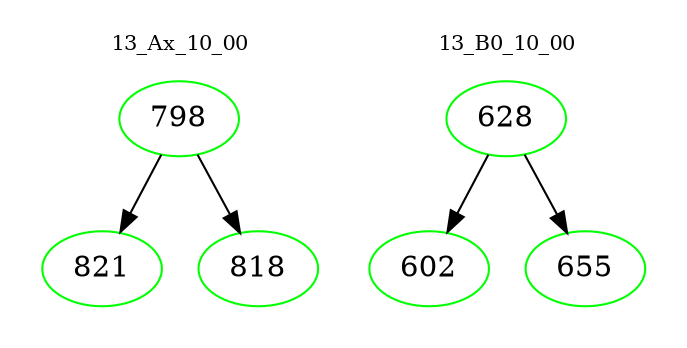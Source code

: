 digraph{
subgraph cluster_0 {
color = white
label = "13_Ax_10_00";
fontsize=10;
T0_798 [label="798", color="green"]
T0_798 -> T0_821 [color="black"]
T0_821 [label="821", color="green"]
T0_798 -> T0_818 [color="black"]
T0_818 [label="818", color="green"]
}
subgraph cluster_1 {
color = white
label = "13_B0_10_00";
fontsize=10;
T1_628 [label="628", color="green"]
T1_628 -> T1_602 [color="black"]
T1_602 [label="602", color="green"]
T1_628 -> T1_655 [color="black"]
T1_655 [label="655", color="green"]
}
}
